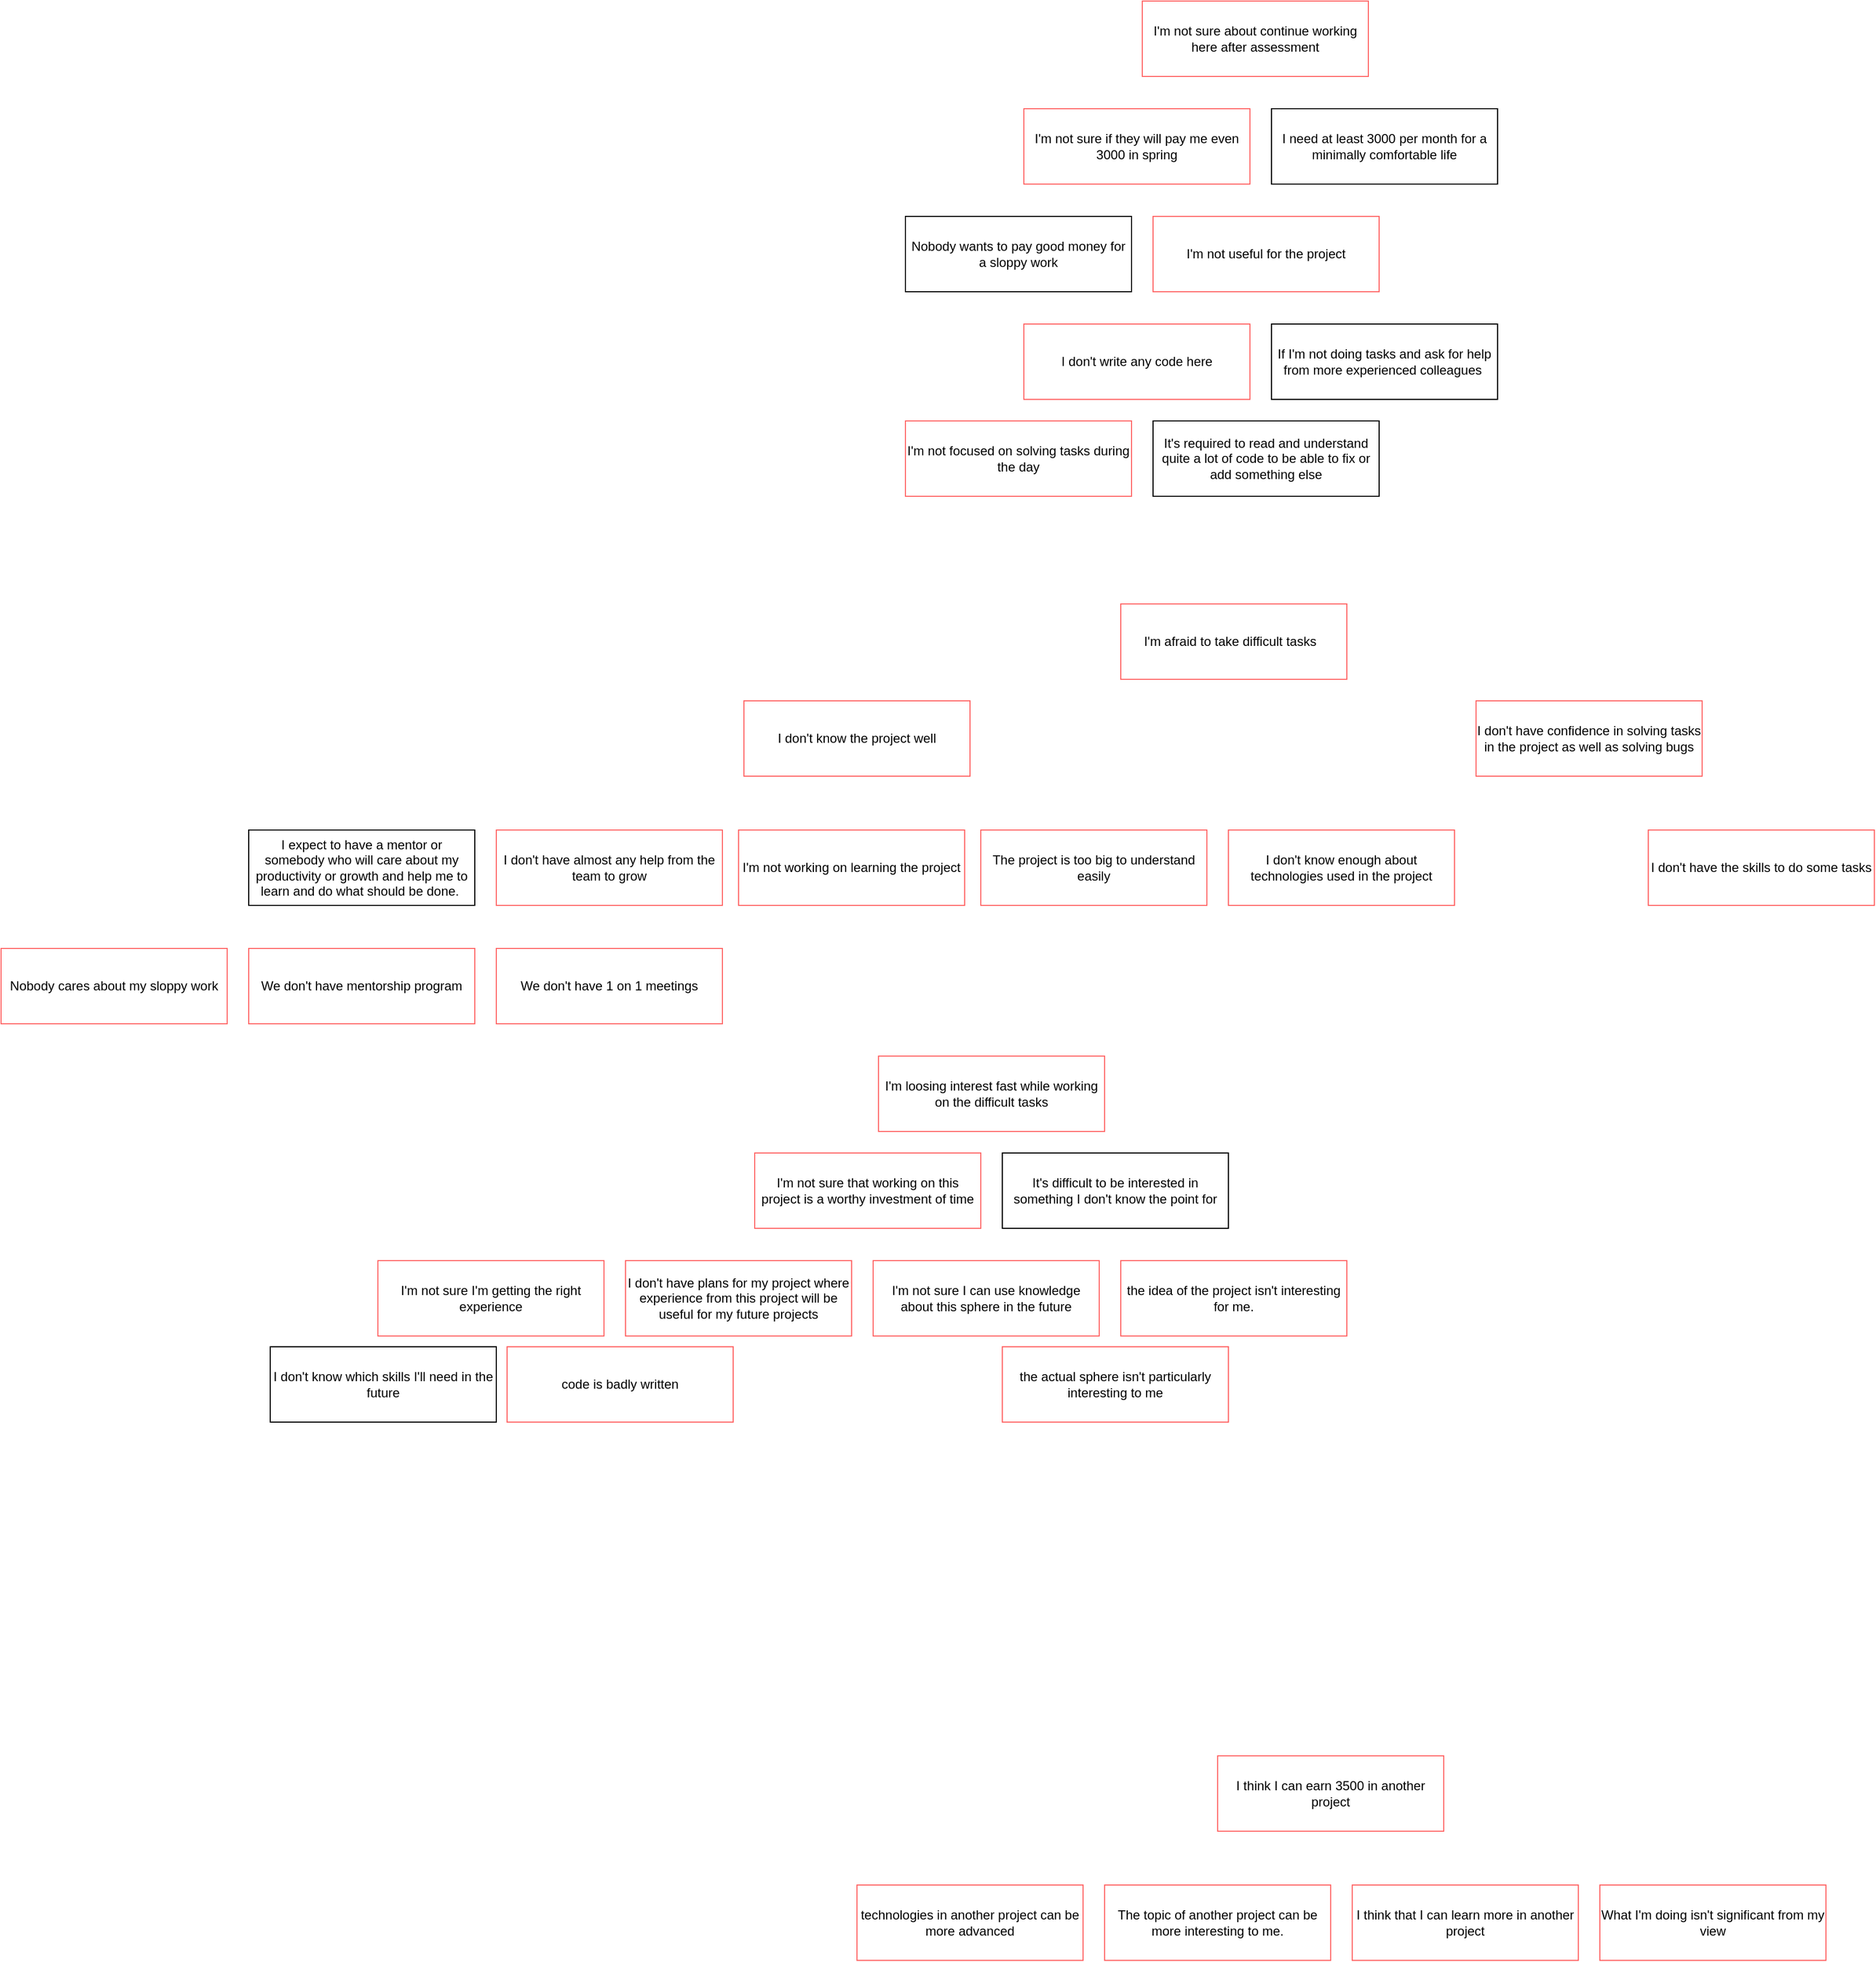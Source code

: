 <mxfile version="14.1.1" type="github">
  <diagram id="WUpxlR8k2EQ9UZFX5srS" name="Page-1">
    <mxGraphModel dx="2523" dy="1996" grid="1" gridSize="10" guides="1" tooltips="1" connect="1" arrows="1" fold="1" page="1" pageScale="1" pageWidth="850" pageHeight="1100" math="0" shadow="0">
      <root>
        <mxCell id="0" />
        <mxCell id="1" parent="0" />
        <mxCell id="hsKuTv7uM1HQG2t65gZN-1" value="I don&#39;t know enough about technologies used in the project" style="rounded=0;whiteSpace=wrap;html=1;strokeColor=#FF6666;" parent="1" vertex="1">
          <mxGeometry x="830" y="330" width="210" height="70" as="geometry" />
        </mxCell>
        <mxCell id="hsKuTv7uM1HQG2t65gZN-2" value="the actual sphere isn&#39;t particularly interesting to me" style="rounded=0;whiteSpace=wrap;html=1;strokeColor=#FF6666;" parent="1" vertex="1">
          <mxGeometry x="620" y="810" width="210" height="70" as="geometry" />
        </mxCell>
        <mxCell id="hsKuTv7uM1HQG2t65gZN-3" value="I&#39;m loosing interest fast while working on the difficult tasks" style="rounded=0;whiteSpace=wrap;html=1;strokeColor=#FF6666;" parent="1" vertex="1">
          <mxGeometry x="505" y="540" width="210" height="70" as="geometry" />
        </mxCell>
        <mxCell id="hsKuTv7uM1HQG2t65gZN-4" value="I&#39;m not focused on solving tasks during the day" style="rounded=0;whiteSpace=wrap;html=1;strokeColor=#FF6666;" parent="1" vertex="1">
          <mxGeometry x="530" y="-50" width="210" height="70" as="geometry" />
        </mxCell>
        <mxCell id="hsKuTv7uM1HQG2t65gZN-5" value="The project is too big to understand easily" style="rounded=0;whiteSpace=wrap;html=1;strokeColor=#FF6666;" parent="1" vertex="1">
          <mxGeometry x="600" y="330" width="210" height="70" as="geometry" />
        </mxCell>
        <mxCell id="hsKuTv7uM1HQG2t65gZN-6" value="code is badly written" style="rounded=0;whiteSpace=wrap;html=1;strokeColor=#FF6666;" parent="1" vertex="1">
          <mxGeometry x="160" y="810" width="210" height="70" as="geometry" />
        </mxCell>
        <mxCell id="hsKuTv7uM1HQG2t65gZN-7" value="the idea of the project isn&#39;t interesting for me. " style="rounded=0;whiteSpace=wrap;html=1;strokeColor=#FF6666;" parent="1" vertex="1">
          <mxGeometry x="730" y="730" width="210" height="70" as="geometry" />
        </mxCell>
        <mxCell id="hsKuTv7uM1HQG2t65gZN-8" value=" I&#39;m not sure about continue working here after assessment" style="rounded=0;whiteSpace=wrap;html=1;strokeColor=#FF6666;" parent="1" vertex="1">
          <mxGeometry x="750" y="-440" width="210" height="70" as="geometry" />
        </mxCell>
        <mxCell id="hsKuTv7uM1HQG2t65gZN-9" value="I&#39;m not sure if they will pay me even 3000 in spring" style="rounded=0;whiteSpace=wrap;html=1;strokeColor=#FF6666;" parent="1" vertex="1">
          <mxGeometry x="640" y="-340" width="210" height="70" as="geometry" />
        </mxCell>
        <mxCell id="hsKuTv7uM1HQG2t65gZN-10" value="I&#39;m not sure I&#39;m getting the right experience" style="rounded=0;whiteSpace=wrap;html=1;strokeColor=#FF6666;" parent="1" vertex="1">
          <mxGeometry x="40" y="730" width="210" height="70" as="geometry" />
        </mxCell>
        <mxCell id="hsKuTv7uM1HQG2t65gZN-11" value="What I&#39;m doing isn&#39;t significant from my view" style="rounded=0;whiteSpace=wrap;html=1;strokeColor=#FF6666;" parent="1" vertex="1">
          <mxGeometry x="1175" y="1310" width="210" height="70" as="geometry" />
        </mxCell>
        <mxCell id="hsKuTv7uM1HQG2t65gZN-12" value="I&#39;m not sure I can use knowledge about this sphere in the future" style="rounded=0;whiteSpace=wrap;html=1;strokeColor=#FF6666;" parent="1" vertex="1">
          <mxGeometry x="500" y="730" width="210" height="70" as="geometry" />
        </mxCell>
        <mxCell id="hsKuTv7uM1HQG2t65gZN-13" value="I don&#39;t have plans for my project where experience from this project will be useful for my future projects " style="rounded=0;whiteSpace=wrap;html=1;strokeColor=#FF6666;" parent="1" vertex="1">
          <mxGeometry x="270" y="730" width="210" height="70" as="geometry" />
        </mxCell>
        <mxCell id="hsKuTv7uM1HQG2t65gZN-14" value=" I&#39;m not sure that working on this project is a worthy investment of time " style="rounded=0;whiteSpace=wrap;html=1;strokeColor=#FF6666;" parent="1" vertex="1">
          <mxGeometry x="390" y="630" width="210" height="70" as="geometry" />
        </mxCell>
        <mxCell id="hsKuTv7uM1HQG2t65gZN-15" value="I think that I can learn more in another project " style="rounded=0;whiteSpace=wrap;html=1;strokeColor=#FF6666;" parent="1" vertex="1">
          <mxGeometry x="945" y="1310" width="210" height="70" as="geometry" />
        </mxCell>
        <mxCell id="hsKuTv7uM1HQG2t65gZN-16" value="I think I can earn 3500 in another project" style="rounded=0;whiteSpace=wrap;html=1;strokeColor=#FF6666;" parent="1" vertex="1">
          <mxGeometry x="820" y="1190" width="210" height="70" as="geometry" />
        </mxCell>
        <mxCell id="hsKuTv7uM1HQG2t65gZN-17" value="The topic of another project can be more interesting to me." style="rounded=0;whiteSpace=wrap;html=1;strokeColor=#FF6666;" parent="1" vertex="1">
          <mxGeometry x="715" y="1310" width="210" height="70" as="geometry" />
        </mxCell>
        <mxCell id="hsKuTv7uM1HQG2t65gZN-18" value="technologies in another project can be more advanced" style="rounded=0;whiteSpace=wrap;html=1;strokeColor=#FF6666;" parent="1" vertex="1">
          <mxGeometry x="485" y="1310" width="210" height="70" as="geometry" />
        </mxCell>
        <mxCell id="hsKuTv7uM1HQG2t65gZN-19" value="I don&#39;t have confidence in solving tasks in the project as well as solving bugs  " style="rounded=0;whiteSpace=wrap;html=1;strokeColor=#FF6666;" parent="1" vertex="1">
          <mxGeometry x="1060" y="210" width="210" height="70" as="geometry" />
        </mxCell>
        <mxCell id="hsKuTv7uM1HQG2t65gZN-20" value=" I don&#39;t have the skills to do some tasks " style="rounded=0;whiteSpace=wrap;html=1;strokeColor=#FF6666;" parent="1" vertex="1">
          <mxGeometry x="1220" y="330" width="210" height="70" as="geometry" />
        </mxCell>
        <mxCell id="hsKuTv7uM1HQG2t65gZN-21" value="I don&#39;t write any code here " style="rounded=0;whiteSpace=wrap;html=1;strokeColor=#FF6666;" parent="1" vertex="1">
          <mxGeometry x="640" y="-140" width="210" height="70" as="geometry" />
        </mxCell>
        <mxCell id="hsKuTv7uM1HQG2t65gZN-22" value="I don&#39;t have almost any help from the team to grow" style="rounded=0;whiteSpace=wrap;html=1;strokeColor=#FF6666;" parent="1" vertex="1">
          <mxGeometry x="150" y="330" width="210" height="70" as="geometry" />
        </mxCell>
        <mxCell id="O8VqAymTgSMGC3aaRRMs-1" value=" It&#39;s required to read and understand quite a lot of code to be able to fix or add something else" style="rounded=0;whiteSpace=wrap;html=1;" vertex="1" parent="1">
          <mxGeometry x="760" y="-50" width="210" height="70" as="geometry" />
        </mxCell>
        <mxCell id="O8VqAymTgSMGC3aaRRMs-2" value=" It&#39;s difficult to be interested in something I don&#39;t know the point for" style="rounded=0;whiteSpace=wrap;html=1;" vertex="1" parent="1">
          <mxGeometry x="620" y="630" width="210" height="70" as="geometry" />
        </mxCell>
        <mxCell id="O8VqAymTgSMGC3aaRRMs-3" value="I&#39;m afraid to take difficult tasks&amp;nbsp;&amp;nbsp;" style="rounded=0;whiteSpace=wrap;html=1;strokeColor=#FF6666;" vertex="1" parent="1">
          <mxGeometry x="730" y="120" width="210" height="70" as="geometry" />
        </mxCell>
        <mxCell id="O8VqAymTgSMGC3aaRRMs-4" value="I don&#39;t know the project well" style="rounded=0;whiteSpace=wrap;html=1;strokeColor=#FF6666;" vertex="1" parent="1">
          <mxGeometry x="380" y="210" width="210" height="70" as="geometry" />
        </mxCell>
        <mxCell id="O8VqAymTgSMGC3aaRRMs-5" value="I don&#39;t know which skills I&#39;ll need in the future" style="rounded=0;whiteSpace=wrap;html=1;" vertex="1" parent="1">
          <mxGeometry x="-60" y="810" width="210" height="70" as="geometry" />
        </mxCell>
        <mxCell id="O8VqAymTgSMGC3aaRRMs-6" value="Nobody wants to pay good money for a sloppy work" style="rounded=0;whiteSpace=wrap;html=1;" vertex="1" parent="1">
          <mxGeometry x="530" y="-240" width="210" height="70" as="geometry" />
        </mxCell>
        <mxCell id="O8VqAymTgSMGC3aaRRMs-7" value=" I&#39;m not working on learning the project" style="rounded=0;whiteSpace=wrap;html=1;strokeColor=#FF6666;" vertex="1" parent="1">
          <mxGeometry x="375" y="330" width="210" height="70" as="geometry" />
        </mxCell>
        <mxCell id="O8VqAymTgSMGC3aaRRMs-8" value="I need at least 3000 per month for a minimally comfortable life" style="rounded=0;whiteSpace=wrap;html=1;" vertex="1" parent="1">
          <mxGeometry x="870" y="-340" width="210" height="70" as="geometry" />
        </mxCell>
        <mxCell id="O8VqAymTgSMGC3aaRRMs-9" value=" I expect to have a mentor or somebody who will care about my productivity or growth and help me to learn and do what should be done.&amp;nbsp;" style="rounded=0;whiteSpace=wrap;html=1;" vertex="1" parent="1">
          <mxGeometry x="-80" y="330" width="210" height="70" as="geometry" />
        </mxCell>
        <mxCell id="O8VqAymTgSMGC3aaRRMs-10" value="We don&#39;t have 1 on 1 meetings" style="rounded=0;whiteSpace=wrap;html=1;strokeColor=#FF6666;" vertex="1" parent="1">
          <mxGeometry x="150" y="440" width="210" height="70" as="geometry" />
        </mxCell>
        <mxCell id="O8VqAymTgSMGC3aaRRMs-11" value="We don&#39;t have mentorship program" style="rounded=0;whiteSpace=wrap;html=1;strokeColor=#FF6666;" vertex="1" parent="1">
          <mxGeometry x="-80" y="440" width="210" height="70" as="geometry" />
        </mxCell>
        <mxCell id="O8VqAymTgSMGC3aaRRMs-12" value="Nobody cares about my sloppy work" style="rounded=0;whiteSpace=wrap;html=1;strokeColor=#FF6666;" vertex="1" parent="1">
          <mxGeometry x="-310" y="440" width="210" height="70" as="geometry" />
        </mxCell>
        <mxCell id="O8VqAymTgSMGC3aaRRMs-13" value="I&#39;m not useful for the project" style="rounded=0;whiteSpace=wrap;html=1;strokeColor=#FF6666;" vertex="1" parent="1">
          <mxGeometry x="760" y="-240" width="210" height="70" as="geometry" />
        </mxCell>
        <mxCell id="O8VqAymTgSMGC3aaRRMs-14" value=" If I&#39;m not doing tasks and ask for help from more experienced colleagues&amp;nbsp;" style="rounded=0;whiteSpace=wrap;html=1;" vertex="1" parent="1">
          <mxGeometry x="870" y="-140" width="210" height="70" as="geometry" />
        </mxCell>
      </root>
    </mxGraphModel>
  </diagram>
</mxfile>
